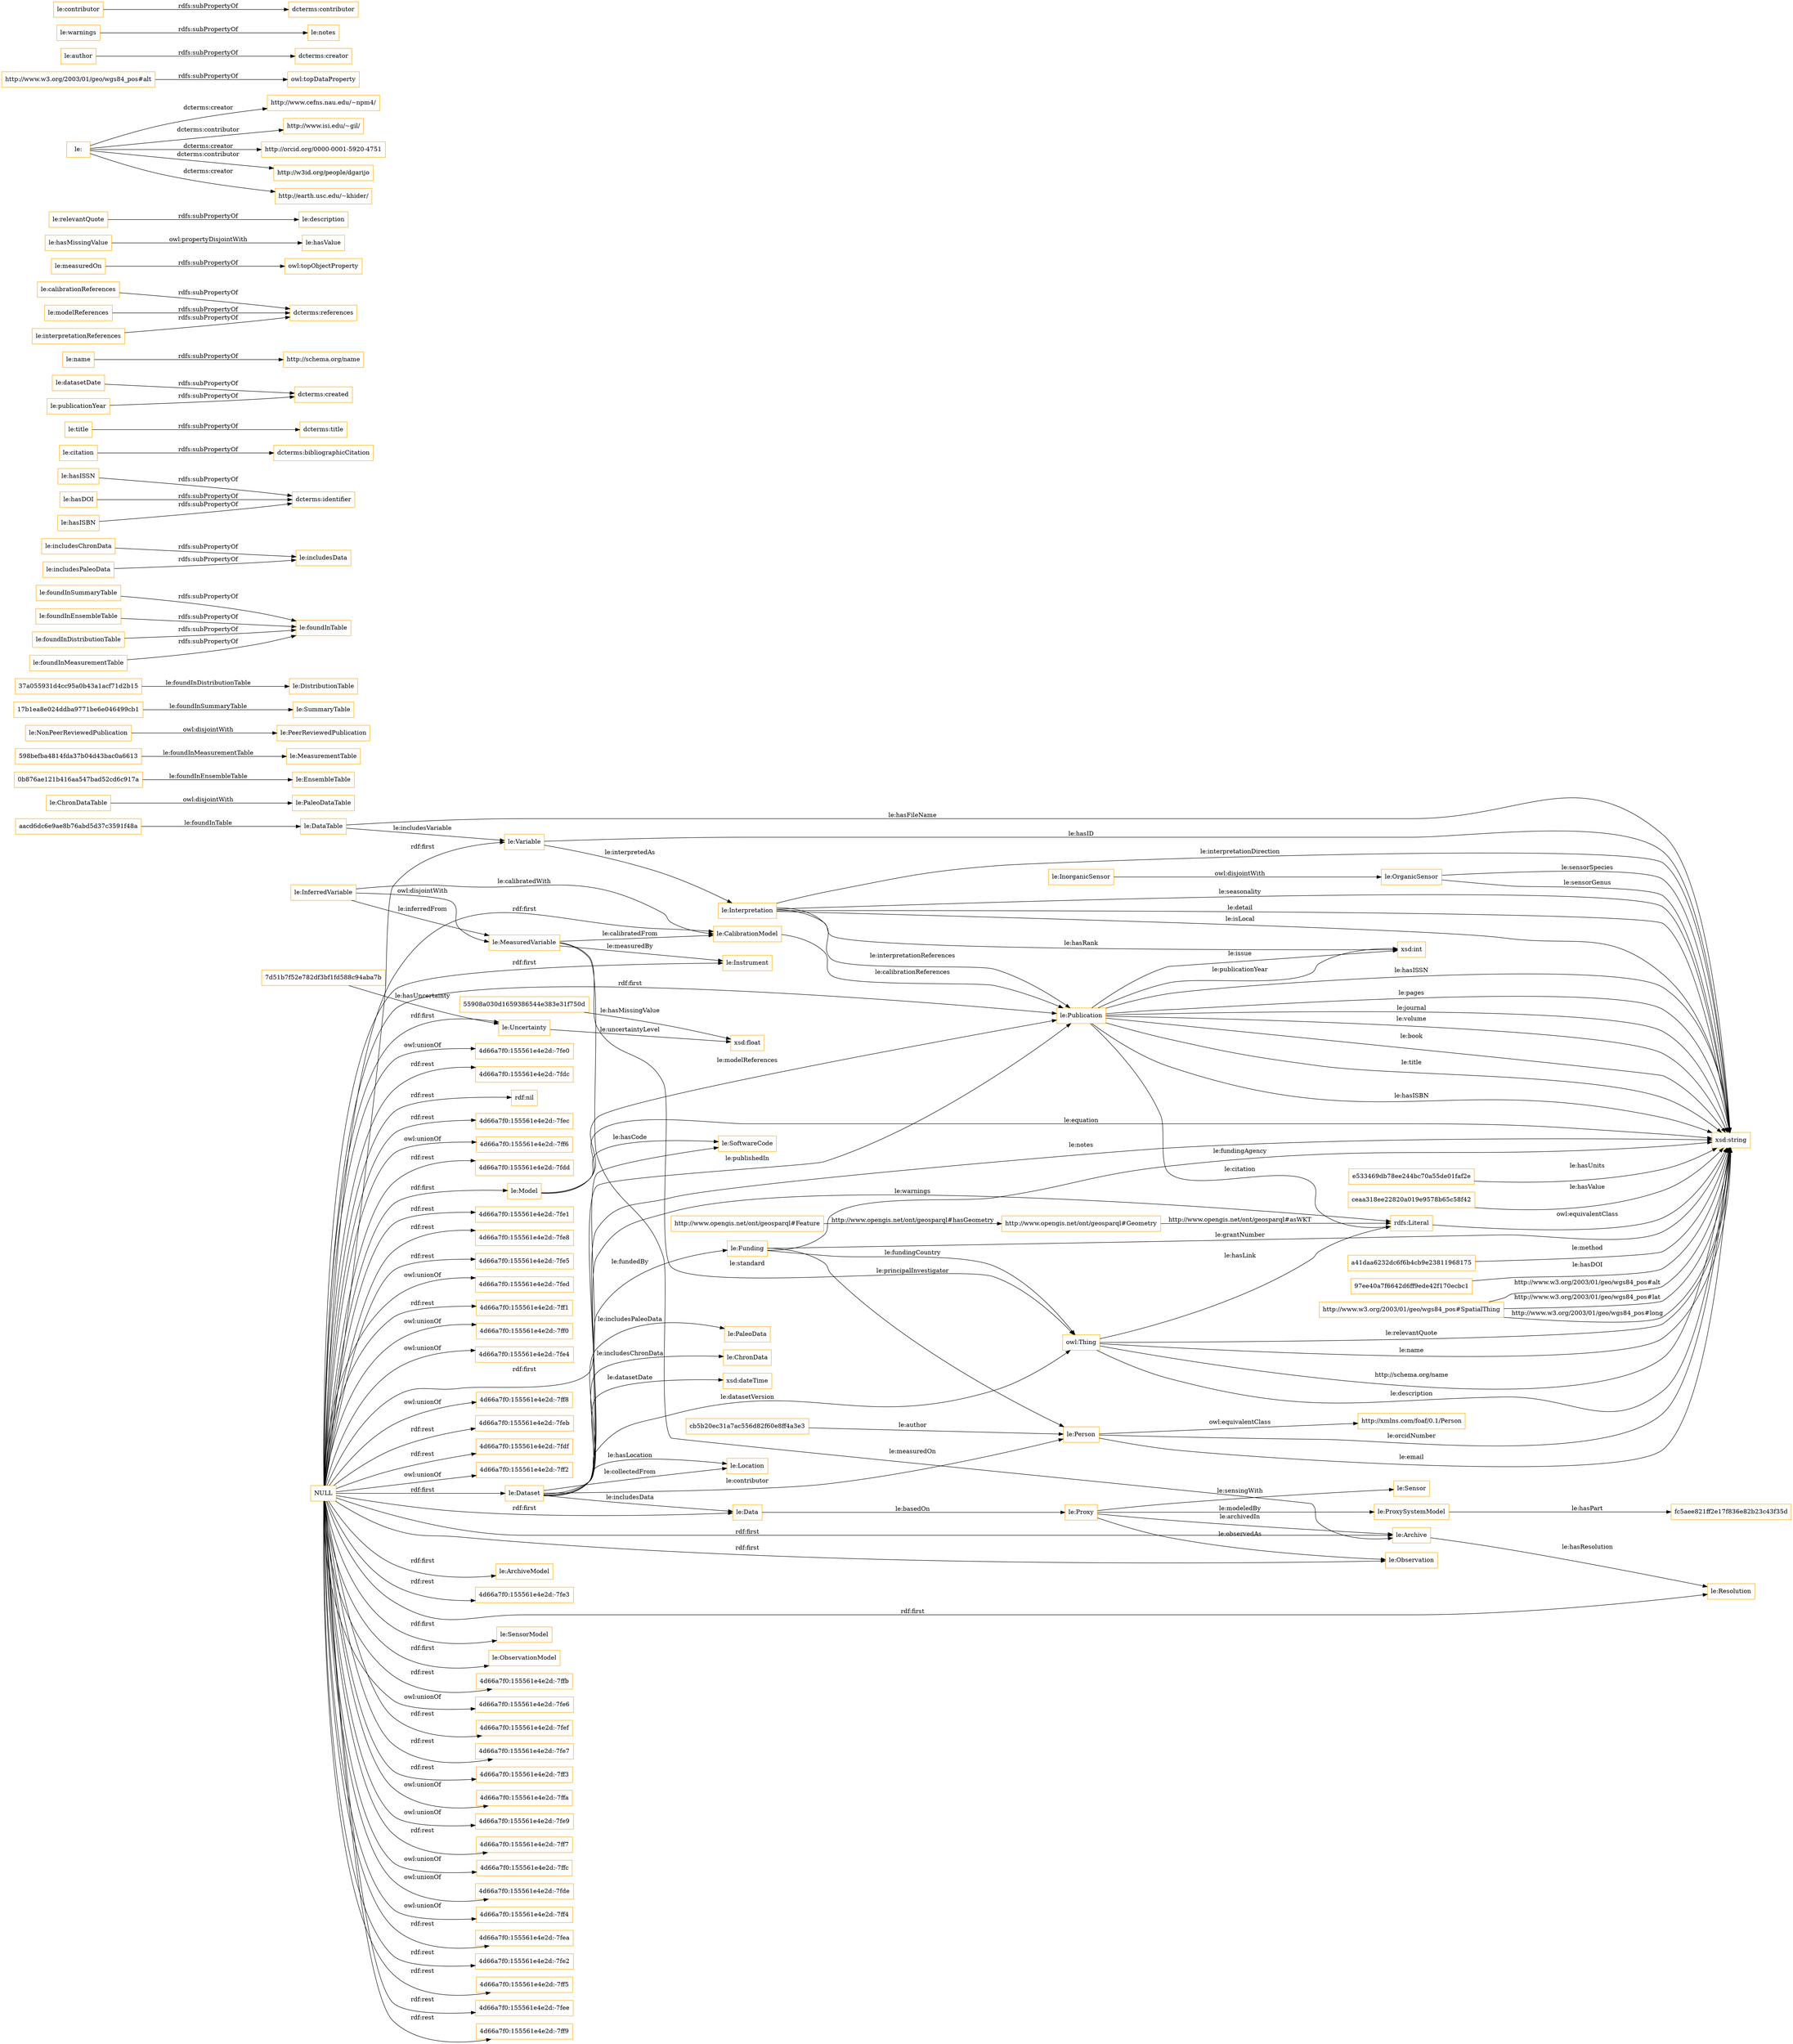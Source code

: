 digraph ar2dtool_diagram { 
rankdir=LR;
size="1501"
node [shape = rectangle, color="orange"]; "le:OrganicSensor" "le:Publication" "le:PaleoDataTable" "le:Instrument" "cb5b20ec31a7ac556d82f60e8ff4a3e3" "le:EnsembleTable" "le:Location" "e533469db78ee244bc70a55de01faf2e" "le:ProxySystemModel" "le:InorganicSensor" "le:PaleoData" "ceaa318ee22820a019e9578b65c58f42" "le:DataTable" "le:Funding" "le:Resolution" "le:ChronDataTable" "598befba4814fda37b04d43bac0a6613" "55908a030d1659386544e383e31f750d" "http://xmlns.com/foaf/0.1/Person" "le:PeerReviewedPublication" "a41daa6232dc6f6b4cb9e23811968175" "le:ChronData" "le:MeasuredVariable" "http://www.opengis.net/ont/geosparql#Geometry" "le:ArchiveModel" "17b1ea8e024ddba9771be6e046499cb1" "le:Uncertainty" "le:SoftwareCode" "97ee40a7f6642d6ff9ede42f170ecbc1" "http://www.w3.org/2003/01/geo/wgs84_pos#SpatialThing" "le:Interpretation" "le:MeasurementTable" "le:SensorModel" "7d51b7f52e782df3bf1fd588c94aba7b" "le:SummaryTable" "le:Data" "37a055931d4cc95a0b43a1acf71d2b15" "le:Proxy" "0b876ae121b416aa547bad52cd6c917a" "le:DistributionTable" "aacd6dc6e9ae8b76abd5d37c3591f48a" "fc5aee821ff2e17f836e82b23c43f35d" "le:Variable" "le:Model" "le:ObservationModel" "le:CalibrationModel" "http://www.opengis.net/ont/geosparql#Feature" "le:Dataset" "le:Archive" "le:Sensor" "le:Person" "le:InferredVariable" "le:NonPeerReviewedPublication" "le:Observation" ; /*classes style*/
	"le:foundInSummaryTable" -> "le:foundInTable" [ label = "rdfs:subPropertyOf" ];
	"le:includesChronData" -> "le:includesData" [ label = "rdfs:subPropertyOf" ];
	"le:foundInEnsembleTable" -> "le:foundInTable" [ label = "rdfs:subPropertyOf" ];
	"le:hasISSN" -> "dcterms:identifier" [ label = "rdfs:subPropertyOf" ];
	"le:InorganicSensor" -> "le:OrganicSensor" [ label = "owl:disjointWith" ];
	"le:foundInDistributionTable" -> "le:foundInTable" [ label = "rdfs:subPropertyOf" ];
	"le:foundInMeasurementTable" -> "le:foundInTable" [ label = "rdfs:subPropertyOf" ];
	"le:citation" -> "dcterms:bibliographicCitation" [ label = "rdfs:subPropertyOf" ];
	"le:title" -> "dcterms:title" [ label = "rdfs:subPropertyOf" ];
	"le:datasetDate" -> "dcterms:created" [ label = "rdfs:subPropertyOf" ];
	"le:name" -> "http://schema.org/name" [ label = "rdfs:subPropertyOf" ];
	"le:calibrationReferences" -> "dcterms:references" [ label = "rdfs:subPropertyOf" ];
	"le:hasDOI" -> "dcterms:identifier" [ label = "rdfs:subPropertyOf" ];
	"le:ChronDataTable" -> "le:PaleoDataTable" [ label = "owl:disjointWith" ];
	"NULL" -> "4d66a7f0:155561e4e2d:-7ffb" [ label = "rdf:rest" ];
	"NULL" -> "4d66a7f0:155561e4e2d:-7fe6" [ label = "owl:unionOf" ];
	"NULL" -> "4d66a7f0:155561e4e2d:-7fef" [ label = "rdf:rest" ];
	"NULL" -> "4d66a7f0:155561e4e2d:-7fe7" [ label = "rdf:rest" ];
	"NULL" -> "le:Model" [ label = "rdf:first" ];
	"NULL" -> "4d66a7f0:155561e4e2d:-7ff3" [ label = "rdf:rest" ];
	"NULL" -> "4d66a7f0:155561e4e2d:-7ffa" [ label = "owl:unionOf" ];
	"NULL" -> "4d66a7f0:155561e4e2d:-7fe9" [ label = "owl:unionOf" ];
	"NULL" -> "4d66a7f0:155561e4e2d:-7ff7" [ label = "rdf:rest" ];
	"NULL" -> "4d66a7f0:155561e4e2d:-7ffc" [ label = "owl:unionOf" ];
	"NULL" -> "le:Data" [ label = "rdf:first" ];
	"NULL" -> "4d66a7f0:155561e4e2d:-7fde" [ label = "owl:unionOf" ];
	"NULL" -> "4d66a7f0:155561e4e2d:-7ff4" [ label = "owl:unionOf" ];
	"NULL" -> "4d66a7f0:155561e4e2d:-7fea" [ label = "rdf:rest" ];
	"NULL" -> "le:SoftwareCode" [ label = "rdf:first" ];
	"NULL" -> "4d66a7f0:155561e4e2d:-7fe2" [ label = "rdf:rest" ];
	"NULL" -> "le:CalibrationModel" [ label = "rdf:first" ];
	"NULL" -> "le:Uncertainty" [ label = "rdf:first" ];
	"NULL" -> "4d66a7f0:155561e4e2d:-7ff5" [ label = "rdf:rest" ];
	"NULL" -> "4d66a7f0:155561e4e2d:-7fee" [ label = "rdf:rest" ];
	"NULL" -> "le:Archive" [ label = "rdf:first" ];
	"NULL" -> "4d66a7f0:155561e4e2d:-7ff9" [ label = "rdf:rest" ];
	"NULL" -> "4d66a7f0:155561e4e2d:-7fe0" [ label = "owl:unionOf" ];
	"NULL" -> "4d66a7f0:155561e4e2d:-7fdc" [ label = "rdf:rest" ];
	"NULL" -> "rdf:nil" [ label = "rdf:rest" ];
	"NULL" -> "le:Instrument" [ label = "rdf:first" ];
	"NULL" -> "4d66a7f0:155561e4e2d:-7fec" [ label = "rdf:rest" ];
	"NULL" -> "le:ArchiveModel" [ label = "rdf:first" ];
	"NULL" -> "le:Resolution" [ label = "rdf:first" ];
	"NULL" -> "4d66a7f0:155561e4e2d:-7ff6" [ label = "owl:unionOf" ];
	"NULL" -> "4d66a7f0:155561e4e2d:-7fdd" [ label = "rdf:rest" ];
	"NULL" -> "4d66a7f0:155561e4e2d:-7fe1" [ label = "rdf:rest" ];
	"NULL" -> "le:ObservationModel" [ label = "rdf:first" ];
	"NULL" -> "4d66a7f0:155561e4e2d:-7fe8" [ label = "rdf:rest" ];
	"NULL" -> "le:Variable" [ label = "rdf:first" ];
	"NULL" -> "4d66a7f0:155561e4e2d:-7fe5" [ label = "rdf:rest" ];
	"NULL" -> "4d66a7f0:155561e4e2d:-7fed" [ label = "owl:unionOf" ];
	"NULL" -> "le:Dataset" [ label = "rdf:first" ];
	"NULL" -> "4d66a7f0:155561e4e2d:-7ff1" [ label = "rdf:rest" ];
	"NULL" -> "le:Observation" [ label = "rdf:first" ];
	"NULL" -> "4d66a7f0:155561e4e2d:-7ff0" [ label = "owl:unionOf" ];
	"NULL" -> "le:SensorModel" [ label = "rdf:first" ];
	"NULL" -> "4d66a7f0:155561e4e2d:-7fe4" [ label = "owl:unionOf" ];
	"NULL" -> "4d66a7f0:155561e4e2d:-7ff8" [ label = "owl:unionOf" ];
	"NULL" -> "4d66a7f0:155561e4e2d:-7feb" [ label = "rdf:rest" ];
	"NULL" -> "le:Publication" [ label = "rdf:first" ];
	"NULL" -> "4d66a7f0:155561e4e2d:-7fdf" [ label = "rdf:rest" ];
	"NULL" -> "4d66a7f0:155561e4e2d:-7ff2" [ label = "owl:unionOf" ];
	"NULL" -> "4d66a7f0:155561e4e2d:-7fe3" [ label = "rdf:rest" ];
	"le:measuredOn" -> "owl:topObjectProperty" [ label = "rdfs:subPropertyOf" ];
	"le:hasMissingValue" -> "le:hasValue" [ label = "owl:propertyDisjointWith" ];
	"le:relevantQuote" -> "le:description" [ label = "rdfs:subPropertyOf" ];
	"le:" -> "http://www.cefns.nau.edu/~npm4/" [ label = "dcterms:creator" ];
	"le:" -> "http://www.isi.edu/~gil/" [ label = "dcterms:contributor" ];
	"le:" -> "http://orcid.org/0000-0001-5920-4751" [ label = "dcterms:creator" ];
	"le:" -> "http://w3id.org/people/dgarijo" [ label = "dcterms:contributor" ];
	"le:" -> "http://earth.usc.edu/~khider/" [ label = "dcterms:creator" ];
	"http://www.w3.org/2003/01/geo/wgs84_pos#alt" -> "owl:topDataProperty" [ label = "rdfs:subPropertyOf" ];
	"le:author" -> "dcterms:creator" [ label = "rdfs:subPropertyOf" ];
	"le:warnings" -> "le:notes" [ label = "rdfs:subPropertyOf" ];
	"le:modelReferences" -> "dcterms:references" [ label = "rdfs:subPropertyOf" ];
	"le:includesPaleoData" -> "le:includesData" [ label = "rdfs:subPropertyOf" ];
	"le:hasISBN" -> "dcterms:identifier" [ label = "rdfs:subPropertyOf" ];
	"le:NonPeerReviewedPublication" -> "le:PeerReviewedPublication" [ label = "owl:disjointWith" ];
	"rdfs:Literal" -> "xsd:string" [ label = "owl:equivalentClass" ];
	"le:publicationYear" -> "dcterms:created" [ label = "rdfs:subPropertyOf" ];
	"le:contributor" -> "dcterms:contributor" [ label = "rdfs:subPropertyOf" ];
	"le:InferredVariable" -> "le:MeasuredVariable" [ label = "owl:disjointWith" ];
	"le:interpretationReferences" -> "dcterms:references" [ label = "rdfs:subPropertyOf" ];
	"le:Person" -> "http://xmlns.com/foaf/0.1/Person" [ label = "owl:equivalentClass" ];
	"le:Interpretation" -> "xsd:string" [ label = "le:interpretationDirection" ];
	"55908a030d1659386544e383e31f750d" -> "xsd:float" [ label = "le:hasMissingValue" ];
	"le:Funding" -> "owl:Thing" [ label = "le:fundingCountry" ];
	"ceaa318ee22820a019e9578b65c58f42" -> "xsd:string" [ label = "le:hasValue" ];
	"a41daa6232dc6f6b4cb9e23811968175" -> "xsd:string" [ label = "le:method" ];
	"http://www.opengis.net/ont/geosparql#Geometry" -> "rdfs:Literal" [ label = "http://www.opengis.net/ont/geosparql#asWKT" ];
	"le:OrganicSensor" -> "xsd:string" [ label = "le:sensorGenus" ];
	"le:Interpretation" -> "xsd:string" [ label = "le:seasonality" ];
	"le:MeasuredVariable" -> "owl:Thing" [ label = "le:standard" ];
	"le:Dataset" -> "xsd:string" [ label = "le:notes" ];
	"le:Interpretation" -> "le:Publication" [ label = "le:interpretationReferences" ];
	"le:Publication" -> "xsd:string" [ label = "le:hasISSN" ];
	"le:Publication" -> "xsd:int" [ label = "le:publicationYear" ];
	"le:OrganicSensor" -> "xsd:string" [ label = "le:sensorSpecies" ];
	"le:Funding" -> "le:Person" [ label = "le:principalInvestigator" ];
	"le:MeasuredVariable" -> "le:Archive" [ label = "le:measuredOn" ];
	"le:Publication" -> "xsd:string" [ label = "le:pages" ];
	"le:Proxy" -> "le:Observation" [ label = "le:observedAs" ];
	"le:InferredVariable" -> "le:MeasuredVariable" [ label = "le:inferredFrom" ];
	"owl:Thing" -> "xsd:string" [ label = "le:name" ];
	"le:CalibrationModel" -> "le:Publication" [ label = "le:calibrationReferences" ];
	"le:DataTable" -> "le:Variable" [ label = "le:includesVariable" ];
	"le:Publication" -> "rdfs:Literal" [ label = "le:citation" ];
	"le:Dataset" -> "rdfs:Literal" [ label = "le:warnings" ];
	"le:Person" -> "xsd:string" [ label = "le:email" ];
	"le:Funding" -> "xsd:string" [ label = "le:fundingAgency" ];
	"le:Model" -> "le:Publication" [ label = "le:modelReferences" ];
	"owl:Thing" -> "rdfs:Literal" [ label = "le:hasLink" ];
	"le:Proxy" -> "le:Archive" [ label = "le:archivedIn" ];
	"le:Dataset" -> "le:Data" [ label = "le:includesData" ];
	"http://www.w3.org/2003/01/geo/wgs84_pos#SpatialThing" -> "xsd:string" [ label = "http://www.w3.org/2003/01/geo/wgs84_pos#lat" ];
	"598befba4814fda37b04d43bac0a6613" -> "le:MeasurementTable" [ label = "le:foundInMeasurementTable" ];
	"le:Publication" -> "xsd:int" [ label = "le:issue" ];
	"le:InferredVariable" -> "le:CalibrationModel" [ label = "le:calibratedWith" ];
	"le:Publication" -> "xsd:string" [ label = "le:journal" ];
	"le:DataTable" -> "xsd:string" [ label = "le:hasFileName" ];
	"97ee40a7f6642d6ff9ede42f170ecbc1" -> "xsd:string" [ label = "le:hasDOI" ];
	"le:Publication" -> "xsd:string" [ label = "le:volume" ];
	"le:Dataset" -> "le:Funding" [ label = "le:fundedBy" ];
	"le:Variable" -> "xsd:string" [ label = "le:hasID" ];
	"le:Publication" -> "xsd:string" [ label = "le:book" ];
	"owl:Thing" -> "xsd:string" [ label = "http://schema.org/name" ];
	"le:Dataset" -> "le:ChronData" [ label = "le:includesChronData" ];
	"http://www.opengis.net/ont/geosparql#Feature" -> "http://www.opengis.net/ont/geosparql#Geometry" [ label = "http://www.opengis.net/ont/geosparql#hasGeometry" ];
	"7d51b7f52e782df3bf1fd588c94aba7b" -> "le:Uncertainty" [ label = "le:hasUncertainty" ];
	"le:Proxy" -> "le:ProxySystemModel" [ label = "le:modeledBy" ];
	"le:Publication" -> "xsd:string" [ label = "le:title" ];
	"owl:Thing" -> "xsd:string" [ label = "le:description" ];
	"e533469db78ee244bc70a55de01faf2e" -> "xsd:string" [ label = "le:hasUnits" ];
	"http://www.w3.org/2003/01/geo/wgs84_pos#SpatialThing" -> "xsd:string" [ label = "http://www.w3.org/2003/01/geo/wgs84_pos#long" ];
	"http://www.w3.org/2003/01/geo/wgs84_pos#SpatialThing" -> "xsd:string" [ label = "http://www.w3.org/2003/01/geo/wgs84_pos#alt" ];
	"le:Variable" -> "le:Interpretation" [ label = "le:interpretedAs" ];
	"le:Dataset" -> "le:Publication" [ label = "le:publishedIn" ];
	"le:Person" -> "xsd:string" [ label = "le:orcidNumber" ];
	"aacd6dc6e9ae8b76abd5d37c3591f48a" -> "le:DataTable" [ label = "le:foundInTable" ];
	"le:MeasuredVariable" -> "le:Instrument" [ label = "le:measuredBy" ];
	"le:Dataset" -> "le:Location" [ label = "le:collectedFrom" ];
	"owl:Thing" -> "xsd:string" [ label = "le:relevantQuote" ];
	"17b1ea8e024ddba9771be6e046499cb1" -> "le:SummaryTable" [ label = "le:foundInSummaryTable" ];
	"le:Interpretation" -> "xsd:string" [ label = "le:detail" ];
	"le:Dataset" -> "le:Person" [ label = "le:contributor" ];
	"le:Interpretation" -> "xsd:int" [ label = "le:hasRank" ];
	"le:Dataset" -> "le:Location" [ label = "le:hasLocation" ];
	"le:Proxy" -> "le:Sensor" [ label = "le:sensingWith" ];
	"le:Dataset" -> "owl:Thing" [ label = "le:datasetVersion" ];
	"le:Data" -> "le:Proxy" [ label = "le:basedOn" ];
	"le:Publication" -> "xsd:string" [ label = "le:hasISBN" ];
	"37a055931d4cc95a0b43a1acf71d2b15" -> "le:DistributionTable" [ label = "le:foundInDistributionTable" ];
	"le:ProxySystemModel" -> "fc5aee821ff2e17f836e82b23c43f35d" [ label = "le:hasPart" ];
	"le:Interpretation" -> "xsd:string" [ label = "le:isLocal" ];
	"le:Archive" -> "le:Resolution" [ label = "le:hasResolution" ];
	"le:Funding" -> "xsd:string" [ label = "le:grantNumber" ];
	"le:Uncertainty" -> "xsd:float" [ label = "le:uncertaintyLevel" ];
	"cb5b20ec31a7ac556d82f60e8ff4a3e3" -> "le:Person" [ label = "le:author" ];
	"0b876ae121b416aa547bad52cd6c917a" -> "le:EnsembleTable" [ label = "le:foundInEnsembleTable" ];
	"le:Model" -> "xsd:string" [ label = "le:equation" ];
	"le:MeasuredVariable" -> "le:CalibrationModel" [ label = "le:calibratedFrom" ];
	"le:Dataset" -> "le:PaleoData" [ label = "le:includesPaleoData" ];
	"le:Model" -> "le:SoftwareCode" [ label = "le:hasCode" ];
	"le:Dataset" -> "xsd:dateTime" [ label = "le:datasetDate" ];

}
